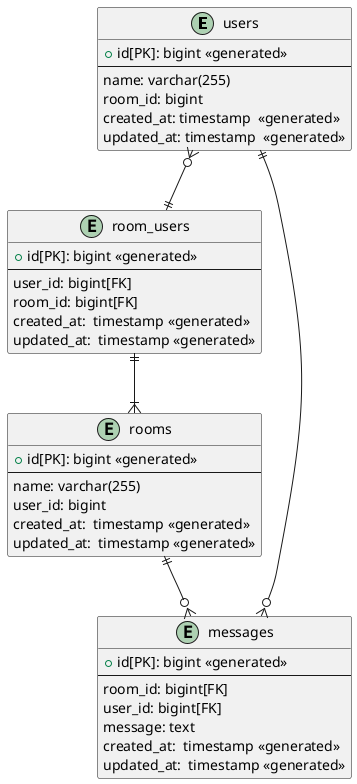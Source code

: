 @startuml
entity users {
    + id[PK]: bigint <<generated>>
    --
    name: varchar(255)
    room_id: bigint
    created_at: timestamp  <<generated>>
    updated_at: timestamp  <<generated>>
}

entity room_users {
    + id[PK]: bigint <<generated>>
    --
    user_id: bigint[FK]
    room_id: bigint[FK]
    created_at:  timestamp <<generated>>
    updated_at:  timestamp <<generated>>
}

entity rooms {
    + id[PK]: bigint <<generated>>
    --
    name: varchar(255)
    user_id: bigint
    created_at:  timestamp <<generated>>
    updated_at:  timestamp <<generated>>
}

entity messages {
    + id[PK]: bigint <<generated>>
    --
    room_id: bigint[FK]
    user_id: bigint[FK]
    message: text
    created_at:  timestamp <<generated>>
    updated_at:  timestamp <<generated>>
}

rooms ||--o{ messages
users ||--o{ messages
users }o--|| room_users
room_users ||--|{ rooms
@enduml
